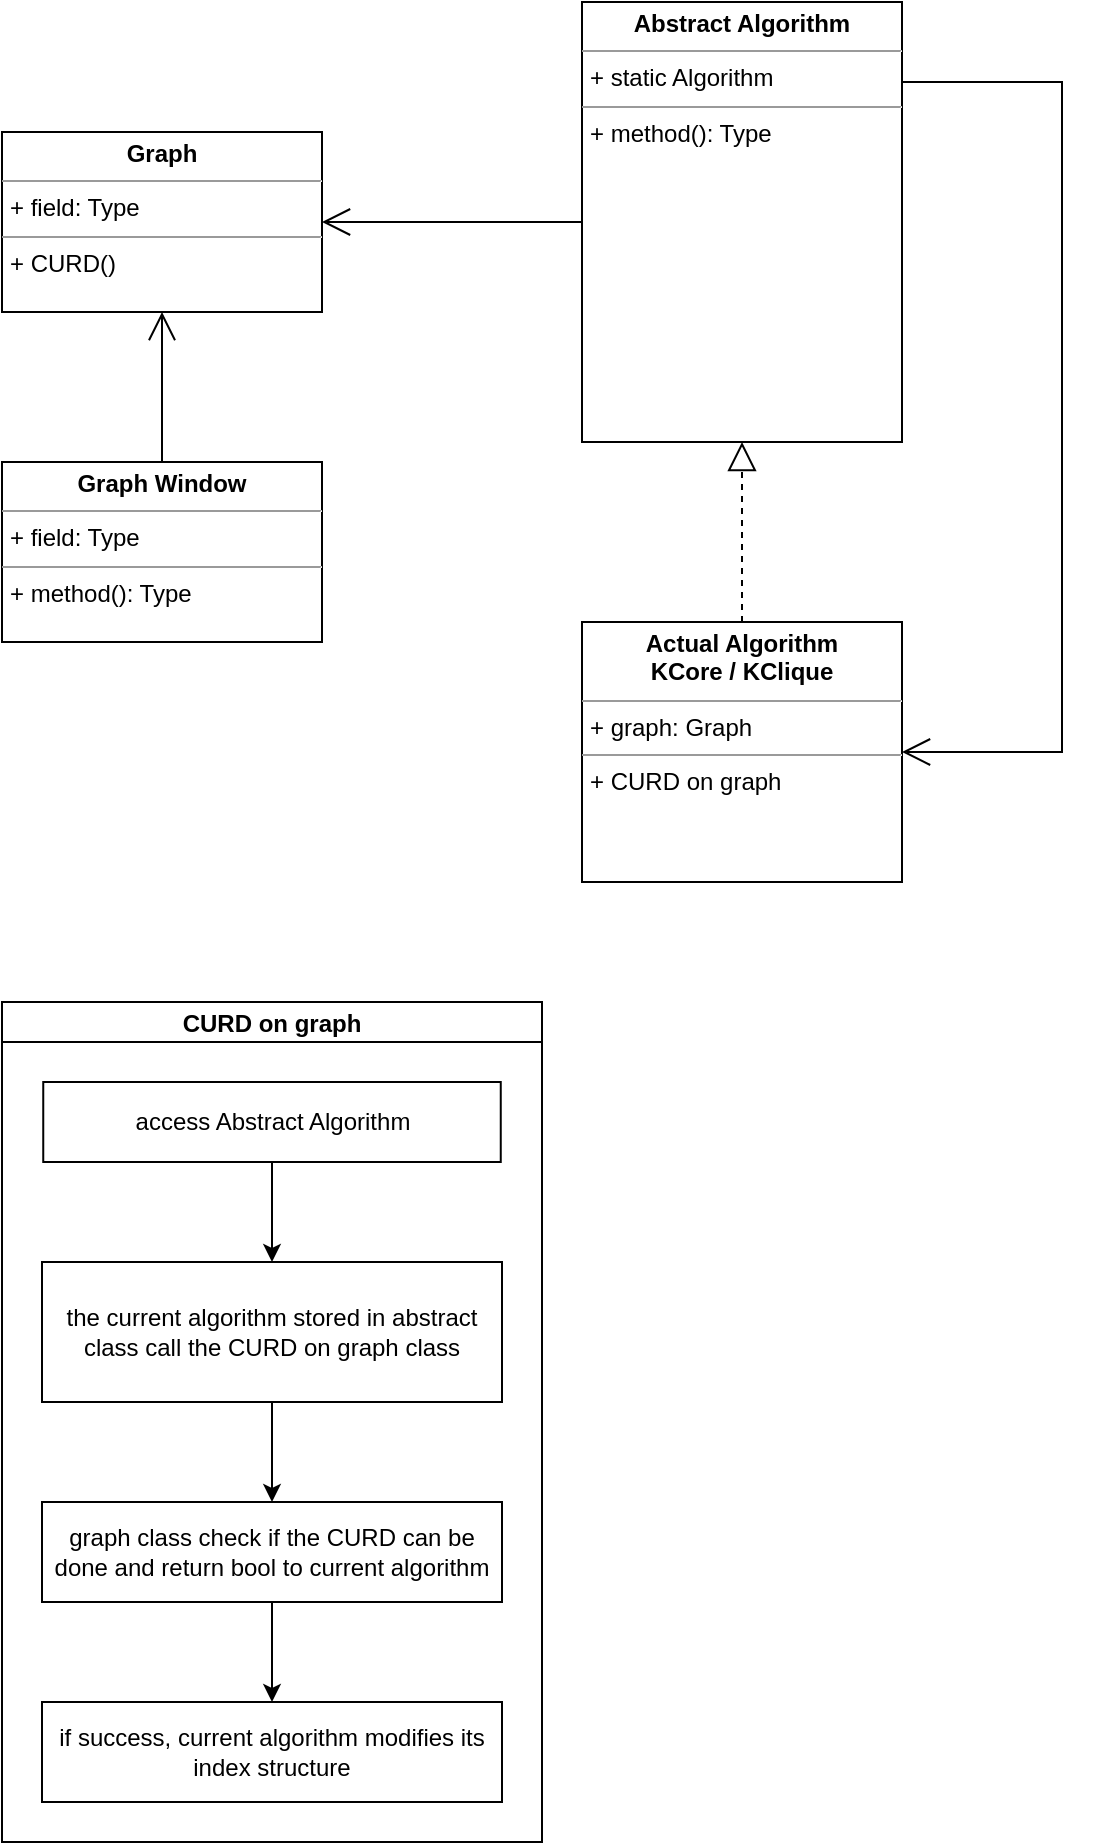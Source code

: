 <mxfile version="21.2.9" type="device">
  <diagram id="C5RBs43oDa-KdzZeNtuy" name="Page-1">
    <mxGraphModel dx="623" dy="436" grid="1" gridSize="10" guides="1" tooltips="1" connect="1" arrows="1" fold="1" page="1" pageScale="1" pageWidth="827" pageHeight="1169" math="0" shadow="0">
      <root>
        <mxCell id="WIyWlLk6GJQsqaUBKTNV-0" />
        <mxCell id="WIyWlLk6GJQsqaUBKTNV-1" parent="WIyWlLk6GJQsqaUBKTNV-0" />
        <mxCell id="E4ncsNT9kVerMbYPsn5w-15" value="&lt;p style=&quot;margin:0px;margin-top:4px;text-align:center;&quot;&gt;&lt;b&gt;Graph&lt;/b&gt;&lt;/p&gt;&lt;hr size=&quot;1&quot;&gt;&lt;p style=&quot;margin:0px;margin-left:4px;&quot;&gt;+ field: Type&lt;/p&gt;&lt;hr size=&quot;1&quot;&gt;&lt;p style=&quot;margin:0px;margin-left:4px;&quot;&gt;+ CURD()&lt;/p&gt;" style="verticalAlign=top;align=left;overflow=fill;fontSize=12;fontFamily=Helvetica;html=1;whiteSpace=wrap;" vertex="1" parent="WIyWlLk6GJQsqaUBKTNV-1">
          <mxGeometry x="20" y="105" width="160" height="90" as="geometry" />
        </mxCell>
        <mxCell id="E4ncsNT9kVerMbYPsn5w-16" value="&lt;p style=&quot;margin:0px;margin-top:4px;text-align:center;&quot;&gt;&lt;b&gt;Abstract Algorithm&lt;/b&gt;&lt;/p&gt;&lt;hr size=&quot;1&quot;&gt;&lt;p style=&quot;margin:0px;margin-left:4px;&quot;&gt;+ static Algorithm&lt;/p&gt;&lt;hr size=&quot;1&quot;&gt;&lt;p style=&quot;margin:0px;margin-left:4px;&quot;&gt;+ method(): Type&lt;/p&gt;" style="verticalAlign=top;align=left;overflow=fill;fontSize=12;fontFamily=Helvetica;html=1;whiteSpace=wrap;" vertex="1" parent="WIyWlLk6GJQsqaUBKTNV-1">
          <mxGeometry x="310" y="40" width="160" height="220" as="geometry" />
        </mxCell>
        <mxCell id="E4ncsNT9kVerMbYPsn5w-17" value="&lt;p style=&quot;margin:0px;margin-top:4px;text-align:center;&quot;&gt;&lt;b&gt;Graph Window&lt;/b&gt;&lt;/p&gt;&lt;hr size=&quot;1&quot;&gt;&lt;p style=&quot;margin:0px;margin-left:4px;&quot;&gt;+ field: Type&lt;/p&gt;&lt;hr size=&quot;1&quot;&gt;&lt;p style=&quot;margin:0px;margin-left:4px;&quot;&gt;+ method(): Type&lt;/p&gt;" style="verticalAlign=top;align=left;overflow=fill;fontSize=12;fontFamily=Helvetica;html=1;whiteSpace=wrap;" vertex="1" parent="WIyWlLk6GJQsqaUBKTNV-1">
          <mxGeometry x="20" y="270" width="160" height="90" as="geometry" />
        </mxCell>
        <mxCell id="E4ncsNT9kVerMbYPsn5w-18" value="&lt;p style=&quot;margin:0px;margin-top:4px;text-align:center;&quot;&gt;&lt;b&gt;Actual Algorithm&lt;br&gt;KCore / KClique&lt;/b&gt;&lt;/p&gt;&lt;hr size=&quot;1&quot;&gt;&lt;p style=&quot;margin:0px;margin-left:4px;&quot;&gt;+ graph: Graph&lt;/p&gt;&lt;hr size=&quot;1&quot;&gt;&lt;p style=&quot;margin:0px;margin-left:4px;&quot;&gt;+ CURD on graph&lt;/p&gt;" style="verticalAlign=top;align=left;overflow=fill;fontSize=12;fontFamily=Helvetica;html=1;whiteSpace=wrap;" vertex="1" parent="WIyWlLk6GJQsqaUBKTNV-1">
          <mxGeometry x="310" y="350" width="160" height="130" as="geometry" />
        </mxCell>
        <mxCell id="E4ncsNT9kVerMbYPsn5w-19" value="" style="endArrow=block;dashed=1;endFill=0;endSize=12;html=1;rounded=0;exitX=0.5;exitY=0;exitDx=0;exitDy=0;" edge="1" parent="WIyWlLk6GJQsqaUBKTNV-1" source="E4ncsNT9kVerMbYPsn5w-18">
          <mxGeometry width="160" relative="1" as="geometry">
            <mxPoint x="230" y="260" as="sourcePoint" />
            <mxPoint x="390" y="260" as="targetPoint" />
          </mxGeometry>
        </mxCell>
        <mxCell id="E4ncsNT9kVerMbYPsn5w-20" value="" style="endArrow=open;endFill=1;endSize=12;html=1;rounded=0;exitX=0;exitY=0.5;exitDx=0;exitDy=0;entryX=1;entryY=0.5;entryDx=0;entryDy=0;" edge="1" parent="WIyWlLk6GJQsqaUBKTNV-1" source="E4ncsNT9kVerMbYPsn5w-16" target="E4ncsNT9kVerMbYPsn5w-15">
          <mxGeometry width="160" relative="1" as="geometry">
            <mxPoint x="230" y="260" as="sourcePoint" />
            <mxPoint x="390" y="260" as="targetPoint" />
          </mxGeometry>
        </mxCell>
        <mxCell id="E4ncsNT9kVerMbYPsn5w-23" value="" style="endArrow=open;endFill=1;endSize=12;html=1;rounded=0;exitX=0.5;exitY=0;exitDx=0;exitDy=0;entryX=0.5;entryY=1;entryDx=0;entryDy=0;" edge="1" parent="WIyWlLk6GJQsqaUBKTNV-1" source="E4ncsNT9kVerMbYPsn5w-17" target="E4ncsNT9kVerMbYPsn5w-15">
          <mxGeometry width="160" relative="1" as="geometry">
            <mxPoint x="60" y="240" as="sourcePoint" />
            <mxPoint x="220" y="240" as="targetPoint" />
          </mxGeometry>
        </mxCell>
        <mxCell id="E4ncsNT9kVerMbYPsn5w-24" value="" style="endArrow=open;endFill=1;endSize=12;html=1;rounded=0;" edge="1" parent="WIyWlLk6GJQsqaUBKTNV-1" source="E4ncsNT9kVerMbYPsn5w-16">
          <mxGeometry width="160" relative="1" as="geometry">
            <mxPoint x="230" y="260" as="sourcePoint" />
            <mxPoint x="390" y="260" as="targetPoint" />
          </mxGeometry>
        </mxCell>
        <mxCell id="E4ncsNT9kVerMbYPsn5w-25" value="" style="endArrow=open;endFill=1;endSize=12;html=1;rounded=0;entryX=1;entryY=0.5;entryDx=0;entryDy=0;" edge="1" parent="WIyWlLk6GJQsqaUBKTNV-1" target="E4ncsNT9kVerMbYPsn5w-18">
          <mxGeometry width="160" relative="1" as="geometry">
            <mxPoint x="470" y="80" as="sourcePoint" />
            <mxPoint x="490" y="280" as="targetPoint" />
            <Array as="points">
              <mxPoint x="550" y="80" />
              <mxPoint x="550" y="415" />
            </Array>
          </mxGeometry>
        </mxCell>
        <mxCell id="E4ncsNT9kVerMbYPsn5w-27" value="CURD on graph" style="swimlane;startSize=20;horizontal=1;childLayout=flowLayout;flowOrientation=north;resizable=0;interRankCellSpacing=50;containerType=tree;fontSize=12;" vertex="1" parent="WIyWlLk6GJQsqaUBKTNV-1">
          <mxGeometry x="20" y="540" width="270" height="420" as="geometry" />
        </mxCell>
        <mxCell id="E4ncsNT9kVerMbYPsn5w-28" value="access Abstract Algorithm" style="whiteSpace=wrap;html=1;" vertex="1" parent="E4ncsNT9kVerMbYPsn5w-27">
          <mxGeometry x="20.625" y="40" width="228.75" height="40" as="geometry" />
        </mxCell>
        <mxCell id="E4ncsNT9kVerMbYPsn5w-29" value="the current algorithm stored in abstract class call the CURD on graph class" style="whiteSpace=wrap;html=1;" vertex="1" parent="E4ncsNT9kVerMbYPsn5w-27">
          <mxGeometry x="20" y="130" width="230" height="70" as="geometry" />
        </mxCell>
        <mxCell id="E4ncsNT9kVerMbYPsn5w-30" value="" style="html=1;rounded=1;curved=0;sourcePerimeterSpacing=0;targetPerimeterSpacing=0;startSize=6;endSize=6;noEdgeStyle=1;orthogonal=1;" edge="1" parent="E4ncsNT9kVerMbYPsn5w-27" source="E4ncsNT9kVerMbYPsn5w-28" target="E4ncsNT9kVerMbYPsn5w-29">
          <mxGeometry relative="1" as="geometry">
            <Array as="points">
              <mxPoint x="135" y="92" />
              <mxPoint x="135" y="118" />
            </Array>
          </mxGeometry>
        </mxCell>
        <mxCell id="E4ncsNT9kVerMbYPsn5w-47" value="" style="html=1;rounded=1;curved=0;sourcePerimeterSpacing=0;targetPerimeterSpacing=0;startSize=6;endSize=6;noEdgeStyle=1;orthogonal=1;" edge="1" target="E4ncsNT9kVerMbYPsn5w-48" source="E4ncsNT9kVerMbYPsn5w-29" parent="E4ncsNT9kVerMbYPsn5w-27">
          <mxGeometry relative="1" as="geometry">
            <mxPoint x="650" y="1540" as="sourcePoint" />
            <Array as="points">
              <mxPoint x="135" y="212" />
              <mxPoint x="135" y="238" />
            </Array>
          </mxGeometry>
        </mxCell>
        <mxCell id="E4ncsNT9kVerMbYPsn5w-48" value="graph class check if the CURD can be done and return bool to current algorithm" style="whiteSpace=wrap;html=1;" vertex="1" parent="E4ncsNT9kVerMbYPsn5w-27">
          <mxGeometry x="20" y="250" width="230" height="50" as="geometry" />
        </mxCell>
        <mxCell id="E4ncsNT9kVerMbYPsn5w-49" value="" style="html=1;rounded=1;curved=0;sourcePerimeterSpacing=0;targetPerimeterSpacing=0;startSize=6;endSize=6;noEdgeStyle=1;orthogonal=1;" edge="1" target="E4ncsNT9kVerMbYPsn5w-50" source="E4ncsNT9kVerMbYPsn5w-48" parent="E4ncsNT9kVerMbYPsn5w-27">
          <mxGeometry relative="1" as="geometry">
            <mxPoint x="335" y="1100" as="sourcePoint" />
            <Array as="points">
              <mxPoint x="135" y="312" />
              <mxPoint x="135" y="338" />
            </Array>
          </mxGeometry>
        </mxCell>
        <mxCell id="E4ncsNT9kVerMbYPsn5w-50" value="if success, current algorithm modifies its index structure" style="whiteSpace=wrap;html=1;" vertex="1" parent="E4ncsNT9kVerMbYPsn5w-27">
          <mxGeometry x="20" y="350" width="230" height="50" as="geometry" />
        </mxCell>
      </root>
    </mxGraphModel>
  </diagram>
</mxfile>
